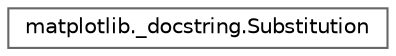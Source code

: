 digraph "Graphical Class Hierarchy"
{
 // LATEX_PDF_SIZE
  bgcolor="transparent";
  edge [fontname=Helvetica,fontsize=10,labelfontname=Helvetica,labelfontsize=10];
  node [fontname=Helvetica,fontsize=10,shape=box,height=0.2,width=0.4];
  rankdir="LR";
  Node0 [id="Node000000",label="matplotlib._docstring.Substitution",height=0.2,width=0.4,color="grey40", fillcolor="white", style="filled",URL="$d9/d20/classmatplotlib_1_1__docstring_1_1Substitution.html",tooltip=" "];
}
